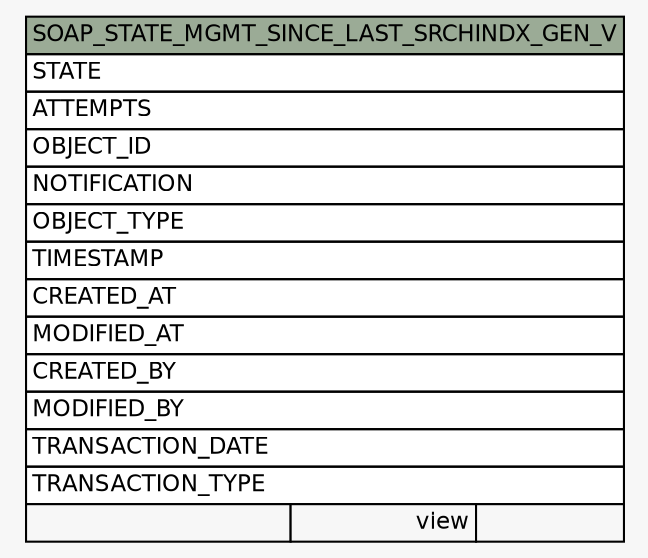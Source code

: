 // dot 2.38.0 on Windows 10 10.0
// SchemaSpy rev Unknown
digraph "SOAP_STATE_MGMT_SINCE_LAST_SRCHINDX_GEN_V" {
  graph [
    rankdir="RL"
    bgcolor="#f7f7f7"
    nodesep="0.18"
    ranksep="0.46"
    fontname="Helvetica"
    fontsize="11"
  ];
  node [
    fontname="Helvetica"
    fontsize="11"
    shape="plaintext"
  ];
  edge [
    arrowsize="0.8"
  ];
  "SOAP_STATE_MGMT_SINCE_LAST_SRCHINDX_GEN_V" [
    label=<
    <TABLE BORDER="0" CELLBORDER="1" CELLSPACING="0" BGCOLOR="#ffffff">
      <TR><TD COLSPAN="3" BGCOLOR="#9bab96" ALIGN="CENTER">SOAP_STATE_MGMT_SINCE_LAST_SRCHINDX_GEN_V</TD></TR>
      <TR><TD PORT="STATE" COLSPAN="3" ALIGN="LEFT">STATE</TD></TR>
      <TR><TD PORT="ATTEMPTS" COLSPAN="3" ALIGN="LEFT">ATTEMPTS</TD></TR>
      <TR><TD PORT="OBJECT_ID" COLSPAN="3" ALIGN="LEFT">OBJECT_ID</TD></TR>
      <TR><TD PORT="NOTIFICATION" COLSPAN="3" ALIGN="LEFT">NOTIFICATION</TD></TR>
      <TR><TD PORT="OBJECT_TYPE" COLSPAN="3" ALIGN="LEFT">OBJECT_TYPE</TD></TR>
      <TR><TD PORT="TIMESTAMP" COLSPAN="3" ALIGN="LEFT">TIMESTAMP</TD></TR>
      <TR><TD PORT="CREATED_AT" COLSPAN="3" ALIGN="LEFT">CREATED_AT</TD></TR>
      <TR><TD PORT="MODIFIED_AT" COLSPAN="3" ALIGN="LEFT">MODIFIED_AT</TD></TR>
      <TR><TD PORT="CREATED_BY" COLSPAN="3" ALIGN="LEFT">CREATED_BY</TD></TR>
      <TR><TD PORT="MODIFIED_BY" COLSPAN="3" ALIGN="LEFT">MODIFIED_BY</TD></TR>
      <TR><TD PORT="TRANSACTION_DATE" COLSPAN="3" ALIGN="LEFT">TRANSACTION_DATE</TD></TR>
      <TR><TD PORT="TRANSACTION_TYPE" COLSPAN="3" ALIGN="LEFT">TRANSACTION_TYPE</TD></TR>
      <TR><TD ALIGN="LEFT" BGCOLOR="#f7f7f7">  </TD><TD ALIGN="RIGHT" BGCOLOR="#f7f7f7">view</TD><TD ALIGN="RIGHT" BGCOLOR="#f7f7f7">  </TD></TR>
    </TABLE>>
    URL="tables/SOAP_STATE_MGMT_SINCE_LAST_SRCHINDX_GEN_V.html"
    tooltip="SOAP_STATE_MGMT_SINCE_LAST_SRCHINDX_GEN_V"
  ];
}
